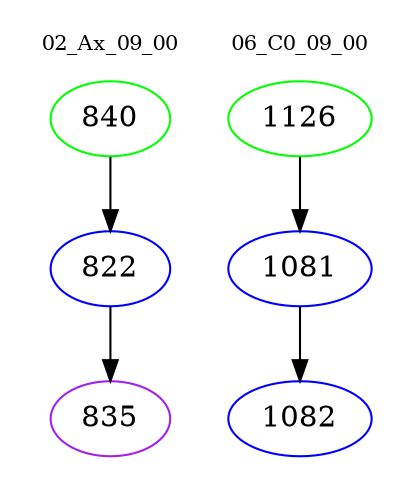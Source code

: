 digraph{
subgraph cluster_0 {
color = white
label = "02_Ax_09_00";
fontsize=10;
T0_840 [label="840", color="green"]
T0_840 -> T0_822 [color="black"]
T0_822 [label="822", color="blue"]
T0_822 -> T0_835 [color="black"]
T0_835 [label="835", color="purple"]
}
subgraph cluster_1 {
color = white
label = "06_C0_09_00";
fontsize=10;
T1_1126 [label="1126", color="green"]
T1_1126 -> T1_1081 [color="black"]
T1_1081 [label="1081", color="blue"]
T1_1081 -> T1_1082 [color="black"]
T1_1082 [label="1082", color="blue"]
}
}

